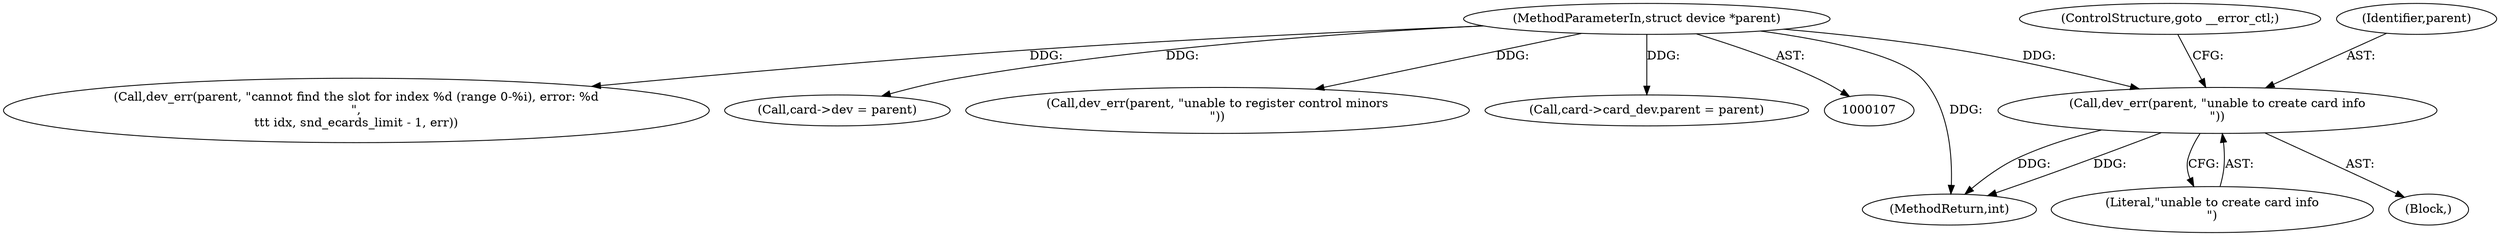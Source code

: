 digraph "0_linux_07f4d9d74a04aa7c72c5dae0ef97565f28f17b92_3@pointer" {
"1000397" [label="(Call,dev_err(parent, \"unable to create card info\n\"))"];
"1000108" [label="(MethodParameterIn,struct device *parent)"];
"1000418" [label="(MethodReturn,int)"];
"1000397" [label="(Call,dev_err(parent, \"unable to create card info\n\"))"];
"1000240" [label="(Call,dev_err(parent, \"cannot find the slot for index %d (range 0-%i), error: %d\n\",\n\t\t\t idx, snd_ecards_limit - 1, err))"];
"1000267" [label="(Call,card->dev = parent)"];
"1000108" [label="(MethodParameterIn,struct device *parent)"];
"1000384" [label="(Call,dev_err(parent, \"unable to register control minors\n\"))"];
"1000400" [label="(ControlStructure,goto __error_ctl;)"];
"1000337" [label="(Call,card->card_dev.parent = parent)"];
"1000399" [label="(Literal,\"unable to create card info\n\")"];
"1000398" [label="(Identifier,parent)"];
"1000396" [label="(Block,)"];
"1000397" -> "1000396"  [label="AST: "];
"1000397" -> "1000399"  [label="CFG: "];
"1000398" -> "1000397"  [label="AST: "];
"1000399" -> "1000397"  [label="AST: "];
"1000400" -> "1000397"  [label="CFG: "];
"1000397" -> "1000418"  [label="DDG: "];
"1000397" -> "1000418"  [label="DDG: "];
"1000108" -> "1000397"  [label="DDG: "];
"1000108" -> "1000107"  [label="AST: "];
"1000108" -> "1000418"  [label="DDG: "];
"1000108" -> "1000240"  [label="DDG: "];
"1000108" -> "1000267"  [label="DDG: "];
"1000108" -> "1000337"  [label="DDG: "];
"1000108" -> "1000384"  [label="DDG: "];
}
